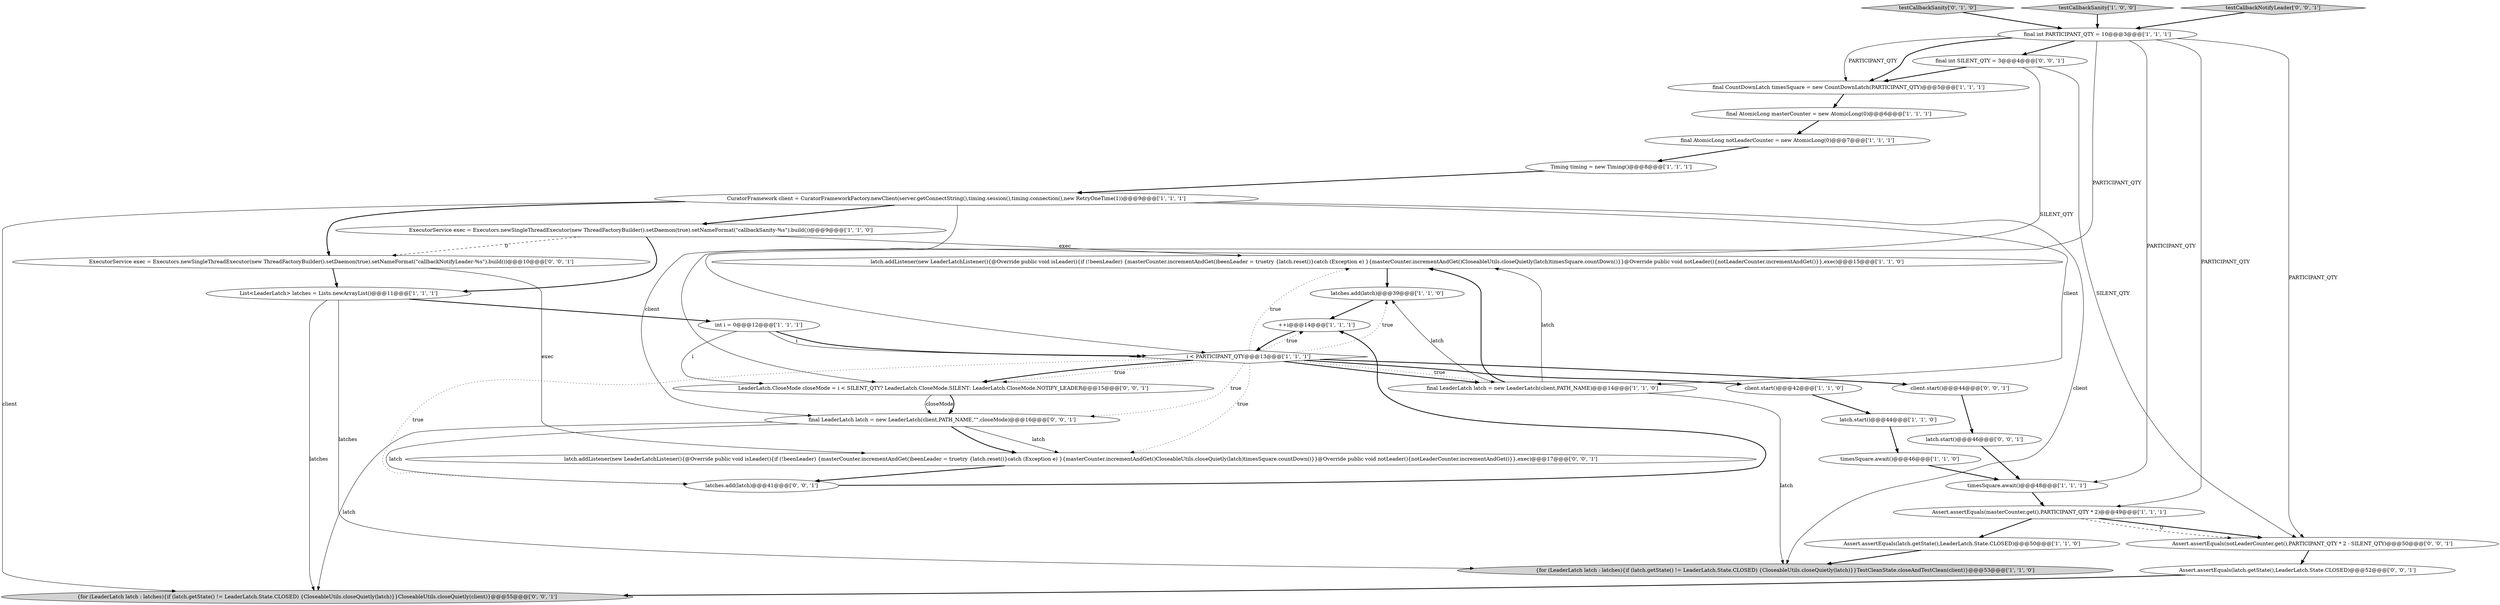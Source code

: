 digraph {
4 [style = filled, label = "latch.addListener(new LeaderLatchListener(){@Override public void isLeader(){if (!beenLeader) {masterCounter.incrementAndGet()beenLeader = truetry {latch.reset()}catch (Exception e) }{masterCounter.incrementAndGet()CloseableUtils.closeQuietly(latch)timesSquare.countDown()}}@Override public void notLeader(){notLeaderCounter.incrementAndGet()}},exec)@@@15@@@['1', '1', '0']", fillcolor = white, shape = ellipse image = "AAA0AAABBB1BBB"];
19 [style = filled, label = "i < PARTICIPANT_QTY@@@13@@@['1', '1', '1']", fillcolor = white, shape = diamond image = "AAA0AAABBB1BBB"];
1 [style = filled, label = "final CountDownLatch timesSquare = new CountDownLatch(PARTICIPANT_QTY)@@@5@@@['1', '1', '1']", fillcolor = white, shape = ellipse image = "AAA0AAABBB1BBB"];
2 [style = filled, label = "final AtomicLong notLeaderCounter = new AtomicLong(0)@@@7@@@['1', '1', '1']", fillcolor = white, shape = ellipse image = "AAA0AAABBB1BBB"];
5 [style = filled, label = "int i = 0@@@12@@@['1', '1', '1']", fillcolor = white, shape = ellipse image = "AAA0AAABBB1BBB"];
18 [style = filled, label = "final LeaderLatch latch = new LeaderLatch(client,PATH_NAME)@@@14@@@['1', '1', '0']", fillcolor = white, shape = ellipse image = "AAA0AAABBB1BBB"];
21 [style = filled, label = "{for (LeaderLatch latch : latches){if (latch.getState() != LeaderLatch.State.CLOSED) {CloseableUtils.closeQuietly(latch)}}TestCleanState.closeAndTestClean(client)}@@@53@@@['1', '1', '0']", fillcolor = lightgray, shape = ellipse image = "AAA0AAABBB1BBB"];
13 [style = filled, label = "timesSquare.await()@@@48@@@['1', '1', '1']", fillcolor = white, shape = ellipse image = "AAA0AAABBB1BBB"];
30 [style = filled, label = "final LeaderLatch latch = new LeaderLatch(client,PATH_NAME,\"\",closeMode)@@@16@@@['0', '0', '1']", fillcolor = white, shape = ellipse image = "AAA0AAABBB3BBB"];
12 [style = filled, label = "Assert.assertEquals(latch.getState(),LeaderLatch.State.CLOSED)@@@50@@@['1', '1', '0']", fillcolor = white, shape = ellipse image = "AAA0AAABBB1BBB"];
24 [style = filled, label = "latch.start()@@@46@@@['0', '0', '1']", fillcolor = white, shape = ellipse image = "AAA0AAABBB3BBB"];
9 [style = filled, label = "timesSquare.await()@@@46@@@['1', '1', '0']", fillcolor = white, shape = ellipse image = "AAA0AAABBB1BBB"];
28 [style = filled, label = "ExecutorService exec = Executors.newSingleThreadExecutor(new ThreadFactoryBuilder().setDaemon(true).setNameFormat(\"callbackNotifyLeader-%s\").build())@@@10@@@['0', '0', '1']", fillcolor = white, shape = ellipse image = "AAA0AAABBB3BBB"];
14 [style = filled, label = "final int PARTICIPANT_QTY = 10@@@3@@@['1', '1', '1']", fillcolor = white, shape = ellipse image = "AAA0AAABBB1BBB"];
16 [style = filled, label = "Assert.assertEquals(masterCounter.get(),PARTICIPANT_QTY * 2)@@@49@@@['1', '1', '1']", fillcolor = white, shape = ellipse image = "AAA0AAABBB1BBB"];
29 [style = filled, label = "latch.addListener(new LeaderLatchListener(){@Override public void isLeader(){if (!beenLeader) {masterCounter.incrementAndGet()beenLeader = truetry {latch.reset()}catch (Exception e) }{masterCounter.incrementAndGet()CloseableUtils.closeQuietly(latch)timesSquare.countDown()}}@Override public void notLeader(){notLeaderCounter.incrementAndGet()}},exec)@@@17@@@['0', '0', '1']", fillcolor = white, shape = ellipse image = "AAA0AAABBB3BBB"];
8 [style = filled, label = "ExecutorService exec = Executors.newSingleThreadExecutor(new ThreadFactoryBuilder().setDaemon(true).setNameFormat(\"callbackSanity-%s\").build())@@@9@@@['1', '1', '0']", fillcolor = white, shape = ellipse image = "AAA0AAABBB1BBB"];
26 [style = filled, label = "Assert.assertEquals(notLeaderCounter.get(),PARTICIPANT_QTY * 2 - SILENT_QTY)@@@50@@@['0', '0', '1']", fillcolor = white, shape = ellipse image = "AAA0AAABBB3BBB"];
31 [style = filled, label = "final int SILENT_QTY = 3@@@4@@@['0', '0', '1']", fillcolor = white, shape = ellipse image = "AAA0AAABBB3BBB"];
22 [style = filled, label = "testCallbackSanity['0', '1', '0']", fillcolor = lightgray, shape = diamond image = "AAA0AAABBB2BBB"];
32 [style = filled, label = "{for (LeaderLatch latch : latches){if (latch.getState() != LeaderLatch.State.CLOSED) {CloseableUtils.closeQuietly(latch)}}CloseableUtils.closeQuietly(client)}@@@55@@@['0', '0', '1']", fillcolor = lightgray, shape = ellipse image = "AAA0AAABBB3BBB"];
15 [style = filled, label = "List<LeaderLatch> latches = Lists.newArrayList()@@@11@@@['1', '1', '1']", fillcolor = white, shape = ellipse image = "AAA0AAABBB1BBB"];
17 [style = filled, label = "latch.start()@@@44@@@['1', '1', '0']", fillcolor = white, shape = ellipse image = "AAA0AAABBB1BBB"];
27 [style = filled, label = "Assert.assertEquals(latch.getState(),LeaderLatch.State.CLOSED)@@@52@@@['0', '0', '1']", fillcolor = white, shape = ellipse image = "AAA0AAABBB3BBB"];
33 [style = filled, label = "LeaderLatch.CloseMode closeMode = i < SILENT_QTY? LeaderLatch.CloseMode.SILENT: LeaderLatch.CloseMode.NOTIFY_LEADER@@@15@@@['0', '0', '1']", fillcolor = white, shape = ellipse image = "AAA0AAABBB3BBB"];
11 [style = filled, label = "testCallbackSanity['1', '0', '0']", fillcolor = lightgray, shape = diamond image = "AAA0AAABBB1BBB"];
7 [style = filled, label = "CuratorFramework client = CuratorFrameworkFactory.newClient(server.getConnectString(),timing.session(),timing.connection(),new RetryOneTime(1))@@@9@@@['1', '1', '1']", fillcolor = white, shape = ellipse image = "AAA0AAABBB1BBB"];
20 [style = filled, label = "latches.add(latch)@@@39@@@['1', '1', '0']", fillcolor = white, shape = ellipse image = "AAA0AAABBB1BBB"];
25 [style = filled, label = "latches.add(latch)@@@41@@@['0', '0', '1']", fillcolor = white, shape = ellipse image = "AAA0AAABBB3BBB"];
10 [style = filled, label = "++i@@@14@@@['1', '1', '1']", fillcolor = white, shape = ellipse image = "AAA0AAABBB1BBB"];
6 [style = filled, label = "final AtomicLong masterCounter = new AtomicLong(0)@@@6@@@['1', '1', '1']", fillcolor = white, shape = ellipse image = "AAA0AAABBB1BBB"];
34 [style = filled, label = "testCallbackNotifyLeader['0', '0', '1']", fillcolor = lightgray, shape = diamond image = "AAA0AAABBB3BBB"];
23 [style = filled, label = "client.start()@@@44@@@['0', '0', '1']", fillcolor = white, shape = ellipse image = "AAA0AAABBB3BBB"];
3 [style = filled, label = "Timing timing = new Timing()@@@8@@@['1', '1', '1']", fillcolor = white, shape = ellipse image = "AAA0AAABBB1BBB"];
0 [style = filled, label = "client.start()@@@42@@@['1', '1', '0']", fillcolor = white, shape = ellipse image = "AAA0AAABBB1BBB"];
5->33 [style = solid, label="i"];
19->33 [style = bold, label=""];
19->10 [style = dotted, label="true"];
15->21 [style = solid, label="latches"];
19->18 [style = bold, label=""];
27->32 [style = bold, label=""];
19->25 [style = dotted, label="true"];
28->15 [style = bold, label=""];
8->15 [style = bold, label=""];
11->14 [style = bold, label=""];
12->21 [style = bold, label=""];
18->20 [style = solid, label="latch"];
30->32 [style = solid, label="latch"];
0->17 [style = bold, label=""];
10->19 [style = bold, label=""];
30->29 [style = solid, label="latch"];
2->3 [style = bold, label=""];
17->9 [style = bold, label=""];
7->32 [style = solid, label="client"];
19->20 [style = dotted, label="true"];
19->18 [style = dotted, label="true"];
14->1 [style = solid, label="PARTICIPANT_QTY"];
16->26 [style = bold, label=""];
19->33 [style = dotted, label="true"];
29->25 [style = bold, label=""];
7->30 [style = solid, label="client"];
14->19 [style = solid, label="PARTICIPANT_QTY"];
28->29 [style = solid, label="exec"];
24->13 [style = bold, label=""];
31->1 [style = bold, label=""];
14->26 [style = solid, label="PARTICIPANT_QTY"];
8->28 [style = dashed, label="0"];
18->4 [style = solid, label="latch"];
7->8 [style = bold, label=""];
19->30 [style = dotted, label="true"];
18->21 [style = solid, label="latch"];
30->25 [style = solid, label="latch"];
13->16 [style = bold, label=""];
14->1 [style = bold, label=""];
15->5 [style = bold, label=""];
19->0 [style = bold, label=""];
30->29 [style = bold, label=""];
20->10 [style = bold, label=""];
6->2 [style = bold, label=""];
16->26 [style = dashed, label="0"];
5->19 [style = bold, label=""];
26->27 [style = bold, label=""];
23->24 [style = bold, label=""];
1->6 [style = bold, label=""];
14->16 [style = solid, label="PARTICIPANT_QTY"];
14->13 [style = solid, label="PARTICIPANT_QTY"];
31->26 [style = solid, label="SILENT_QTY"];
18->4 [style = bold, label=""];
7->28 [style = bold, label=""];
3->7 [style = bold, label=""];
19->29 [style = dotted, label="true"];
19->4 [style = dotted, label="true"];
15->32 [style = solid, label="latches"];
19->23 [style = bold, label=""];
31->33 [style = solid, label="SILENT_QTY"];
14->31 [style = bold, label=""];
4->20 [style = bold, label=""];
33->30 [style = solid, label="closeMode"];
33->30 [style = bold, label=""];
5->19 [style = solid, label="i"];
9->13 [style = bold, label=""];
25->10 [style = bold, label=""];
8->4 [style = solid, label="exec"];
34->14 [style = bold, label=""];
22->14 [style = bold, label=""];
7->18 [style = solid, label="client"];
16->12 [style = bold, label=""];
7->21 [style = solid, label="client"];
}

